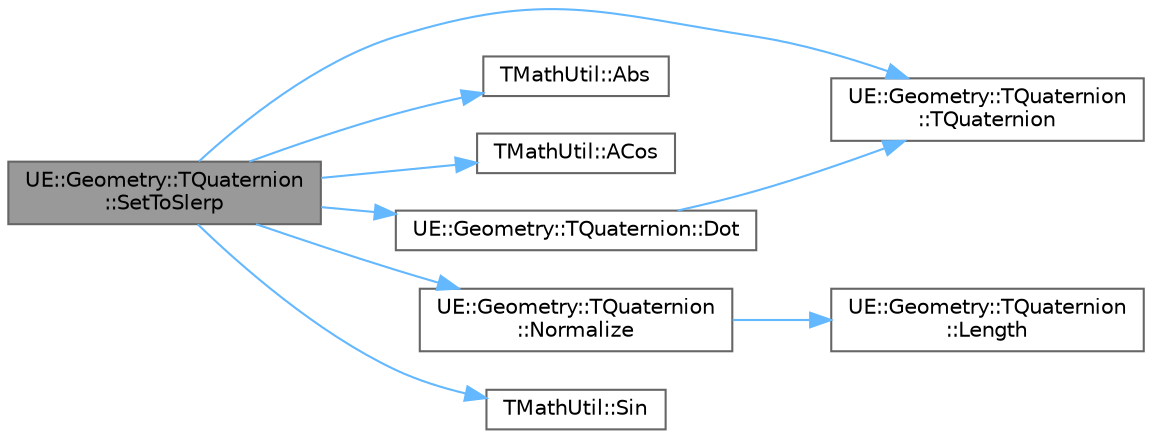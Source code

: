 digraph "UE::Geometry::TQuaternion::SetToSlerp"
{
 // INTERACTIVE_SVG=YES
 // LATEX_PDF_SIZE
  bgcolor="transparent";
  edge [fontname=Helvetica,fontsize=10,labelfontname=Helvetica,labelfontsize=10];
  node [fontname=Helvetica,fontsize=10,shape=box,height=0.2,width=0.4];
  rankdir="LR";
  Node1 [id="Node000001",label="UE::Geometry::TQuaternion\l::SetToSlerp",height=0.2,width=0.4,color="gray40", fillcolor="grey60", style="filled", fontcolor="black",tooltip=" "];
  Node1 -> Node2 [id="edge1_Node000001_Node000002",color="steelblue1",style="solid",tooltip=" "];
  Node2 [id="Node000002",label="UE::Geometry::TQuaternion\l::TQuaternion",height=0.2,width=0.4,color="grey40", fillcolor="white", style="filled",URL="$d7/d55/structUE_1_1Geometry_1_1TQuaternion.html#a4946ae6d20b9af6200183061aa6dda52",tooltip=" "];
  Node1 -> Node3 [id="edge2_Node000001_Node000003",color="steelblue1",style="solid",tooltip=" "];
  Node3 [id="Node000003",label="TMathUtil::Abs",height=0.2,width=0.4,color="grey40", fillcolor="white", style="filled",URL="$df/d8b/classTMathUtil.html#aa4b523e8f8c0985c28dc04179b68bd46",tooltip=" "];
  Node1 -> Node4 [id="edge3_Node000001_Node000004",color="steelblue1",style="solid",tooltip=" "];
  Node4 [id="Node000004",label="TMathUtil::ACos",height=0.2,width=0.4,color="grey40", fillcolor="white", style="filled",URL="$df/d8b/classTMathUtil.html#aa56a951ad068d3f53aa00544fcc48354",tooltip=" "];
  Node1 -> Node5 [id="edge4_Node000001_Node000005",color="steelblue1",style="solid",tooltip=" "];
  Node5 [id="Node000005",label="UE::Geometry::TQuaternion::Dot",height=0.2,width=0.4,color="grey40", fillcolor="white", style="filled",URL="$d7/d55/structUE_1_1Geometry_1_1TQuaternion.html#add04a9398f5662427eaca10fd27dc5cd",tooltip=" "];
  Node5 -> Node2 [id="edge5_Node000005_Node000002",color="steelblue1",style="solid",tooltip=" "];
  Node1 -> Node6 [id="edge6_Node000001_Node000006",color="steelblue1",style="solid",tooltip=" "];
  Node6 [id="Node000006",label="UE::Geometry::TQuaternion\l::Normalize",height=0.2,width=0.4,color="grey40", fillcolor="white", style="filled",URL="$d7/d55/structUE_1_1Geometry_1_1TQuaternion.html#ad809d49d38ed3a8f600fd421c4d26c5e",tooltip=" "];
  Node6 -> Node7 [id="edge7_Node000006_Node000007",color="steelblue1",style="solid",tooltip=" "];
  Node7 [id="Node000007",label="UE::Geometry::TQuaternion\l::Length",height=0.2,width=0.4,color="grey40", fillcolor="white", style="filled",URL="$d7/d55/structUE_1_1Geometry_1_1TQuaternion.html#ac0e255c411c78c559a4c8b5b6752d3aa",tooltip=" "];
  Node1 -> Node8 [id="edge8_Node000001_Node000008",color="steelblue1",style="solid",tooltip=" "];
  Node8 [id="Node000008",label="TMathUtil::Sin",height=0.2,width=0.4,color="grey40", fillcolor="white", style="filled",URL="$df/d8b/classTMathUtil.html#a5115f9f430885502f00cf746e191886b",tooltip=" "];
}
